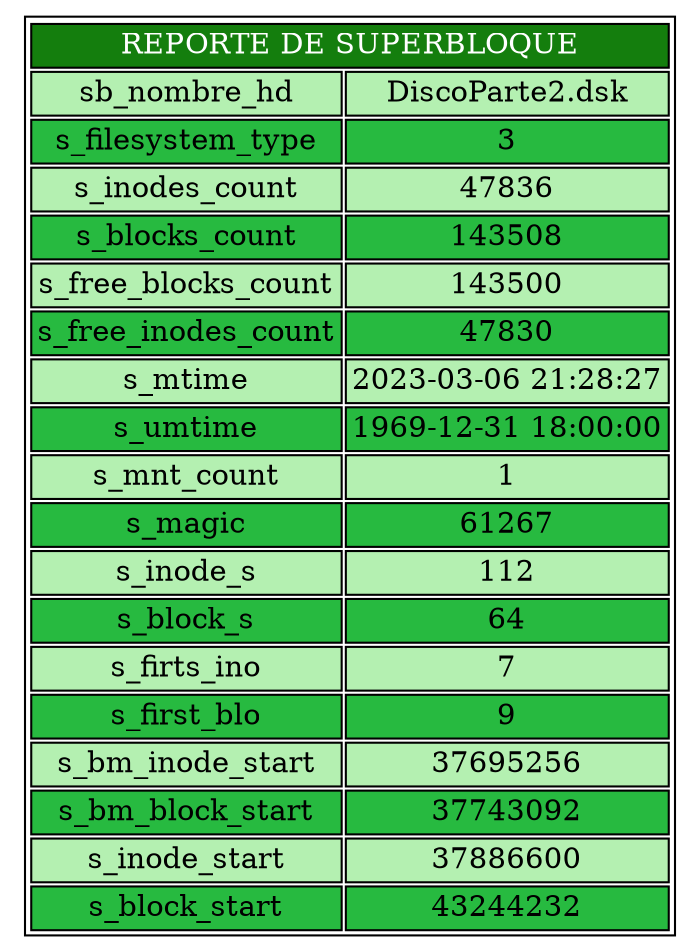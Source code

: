 digraph G {
node[shape=none]
start[label=<<table><tr><td colspan="2" bgcolor="#147e0d"><font color="white">REPORTE DE SUPERBLOQUE</font></td></tr><tr><td bgcolor="#b4f0b1">sb_nombre_hd</td><td bgcolor="#b4f0b1">DiscoParte2.dsk</td>)</tr><tr><td bgcolor="#27ba40">s_filesystem_type</td><td bgcolor="#27ba40">3</td>)</tr><tr><td bgcolor="#b4f0b1">s_inodes_count</td><td bgcolor="#b4f0b1">47836</td>)</tr><tr><td bgcolor="#27ba40">s_blocks_count</td><td bgcolor="#27ba40">143508</td>)</tr><tr><td bgcolor="#b4f0b1">s_free_blocks_count</td><td bgcolor="#b4f0b1">143500</td>)</tr><tr><td bgcolor="#27ba40">s_free_inodes_count</td><td bgcolor="#27ba40">47830</td>)</tr><tr><td bgcolor="#b4f0b1">s_mtime</td><td bgcolor="#b4f0b1">2023-03-06 21:28:27</td>)</tr><tr><td bgcolor="#27ba40">s_umtime</td><td bgcolor="#27ba40">1969-12-31 18:00:00</td>)</tr><tr><td bgcolor="#b4f0b1">s_mnt_count</td><td bgcolor="#b4f0b1">1</td>)</tr><tr><td bgcolor="#27ba40">s_magic</td><td bgcolor="#27ba40">61267</td>)</tr><tr><td bgcolor="#b4f0b1">s_inode_s</td><td bgcolor="#b4f0b1">112</td>)</tr><tr><td bgcolor="#27ba40">s_block_s</td><td bgcolor="#27ba40">64</td>)</tr><tr><td bgcolor="#b4f0b1">s_firts_ino</td><td bgcolor="#b4f0b1">7</td>)</tr><tr><td bgcolor="#27ba40">s_first_blo</td><td bgcolor="#27ba40">9</td>)</tr><tr><td bgcolor="#b4f0b1">s_bm_inode_start</td><td bgcolor="#b4f0b1">37695256</td>)</tr><tr><td bgcolor="#27ba40">s_bm_block_start</td><td bgcolor="#27ba40">37743092</td>)</tr><tr><td bgcolor="#b4f0b1">s_inode_start</td><td bgcolor="#b4f0b1">37886600</td>)</tr><tr><td bgcolor="#27ba40">s_block_start</td><td bgcolor="#27ba40">43244232</td>)</tr></table>>];
}